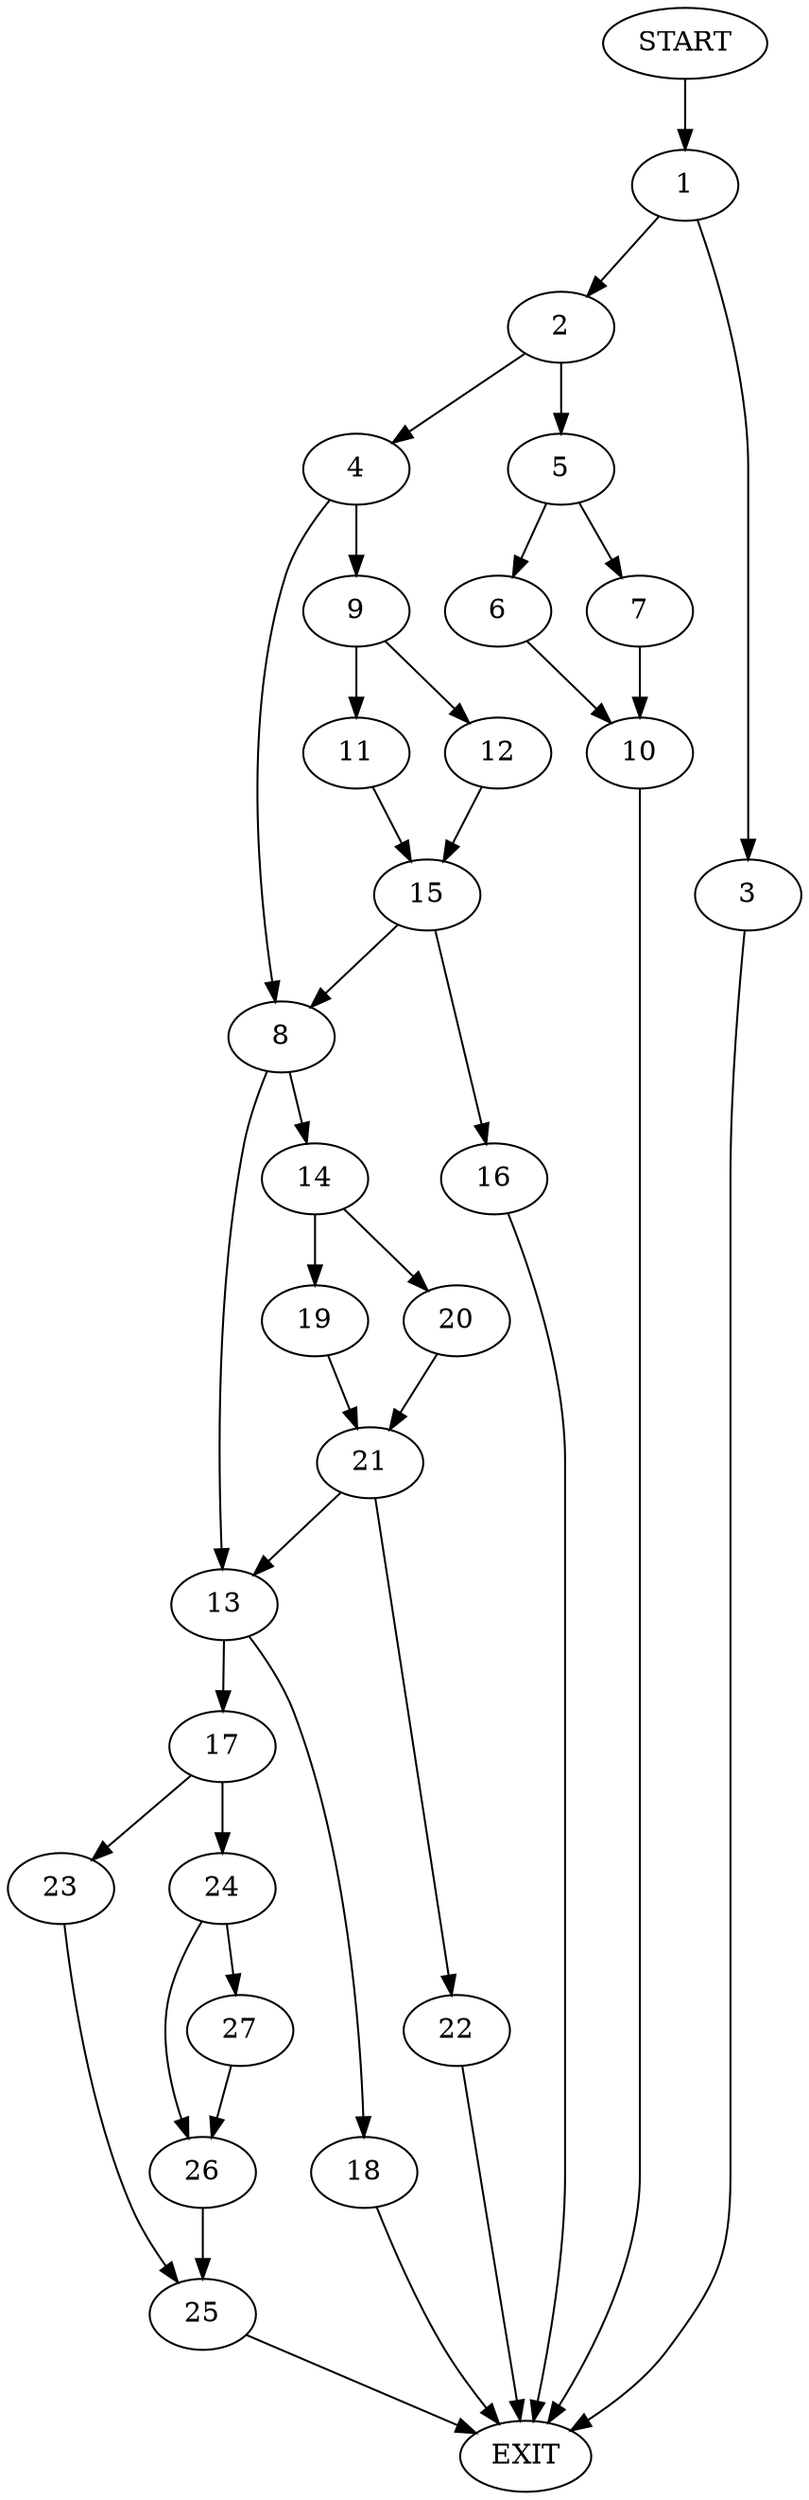digraph {
0 [label="START"]
28 [label="EXIT"]
0 -> 1
1 -> 2
1 -> 3
2 -> 4
2 -> 5
3 -> 28
5 -> 6
5 -> 7
4 -> 8
4 -> 9
6 -> 10
7 -> 10
10 -> 28
9 -> 11
9 -> 12
8 -> 13
8 -> 14
11 -> 15
12 -> 15
15 -> 8
15 -> 16
16 -> 28
13 -> 17
13 -> 18
14 -> 19
14 -> 20
19 -> 21
20 -> 21
21 -> 13
21 -> 22
22 -> 28
18 -> 28
17 -> 23
17 -> 24
23 -> 25
24 -> 26
24 -> 27
25 -> 28
27 -> 26
26 -> 25
}
